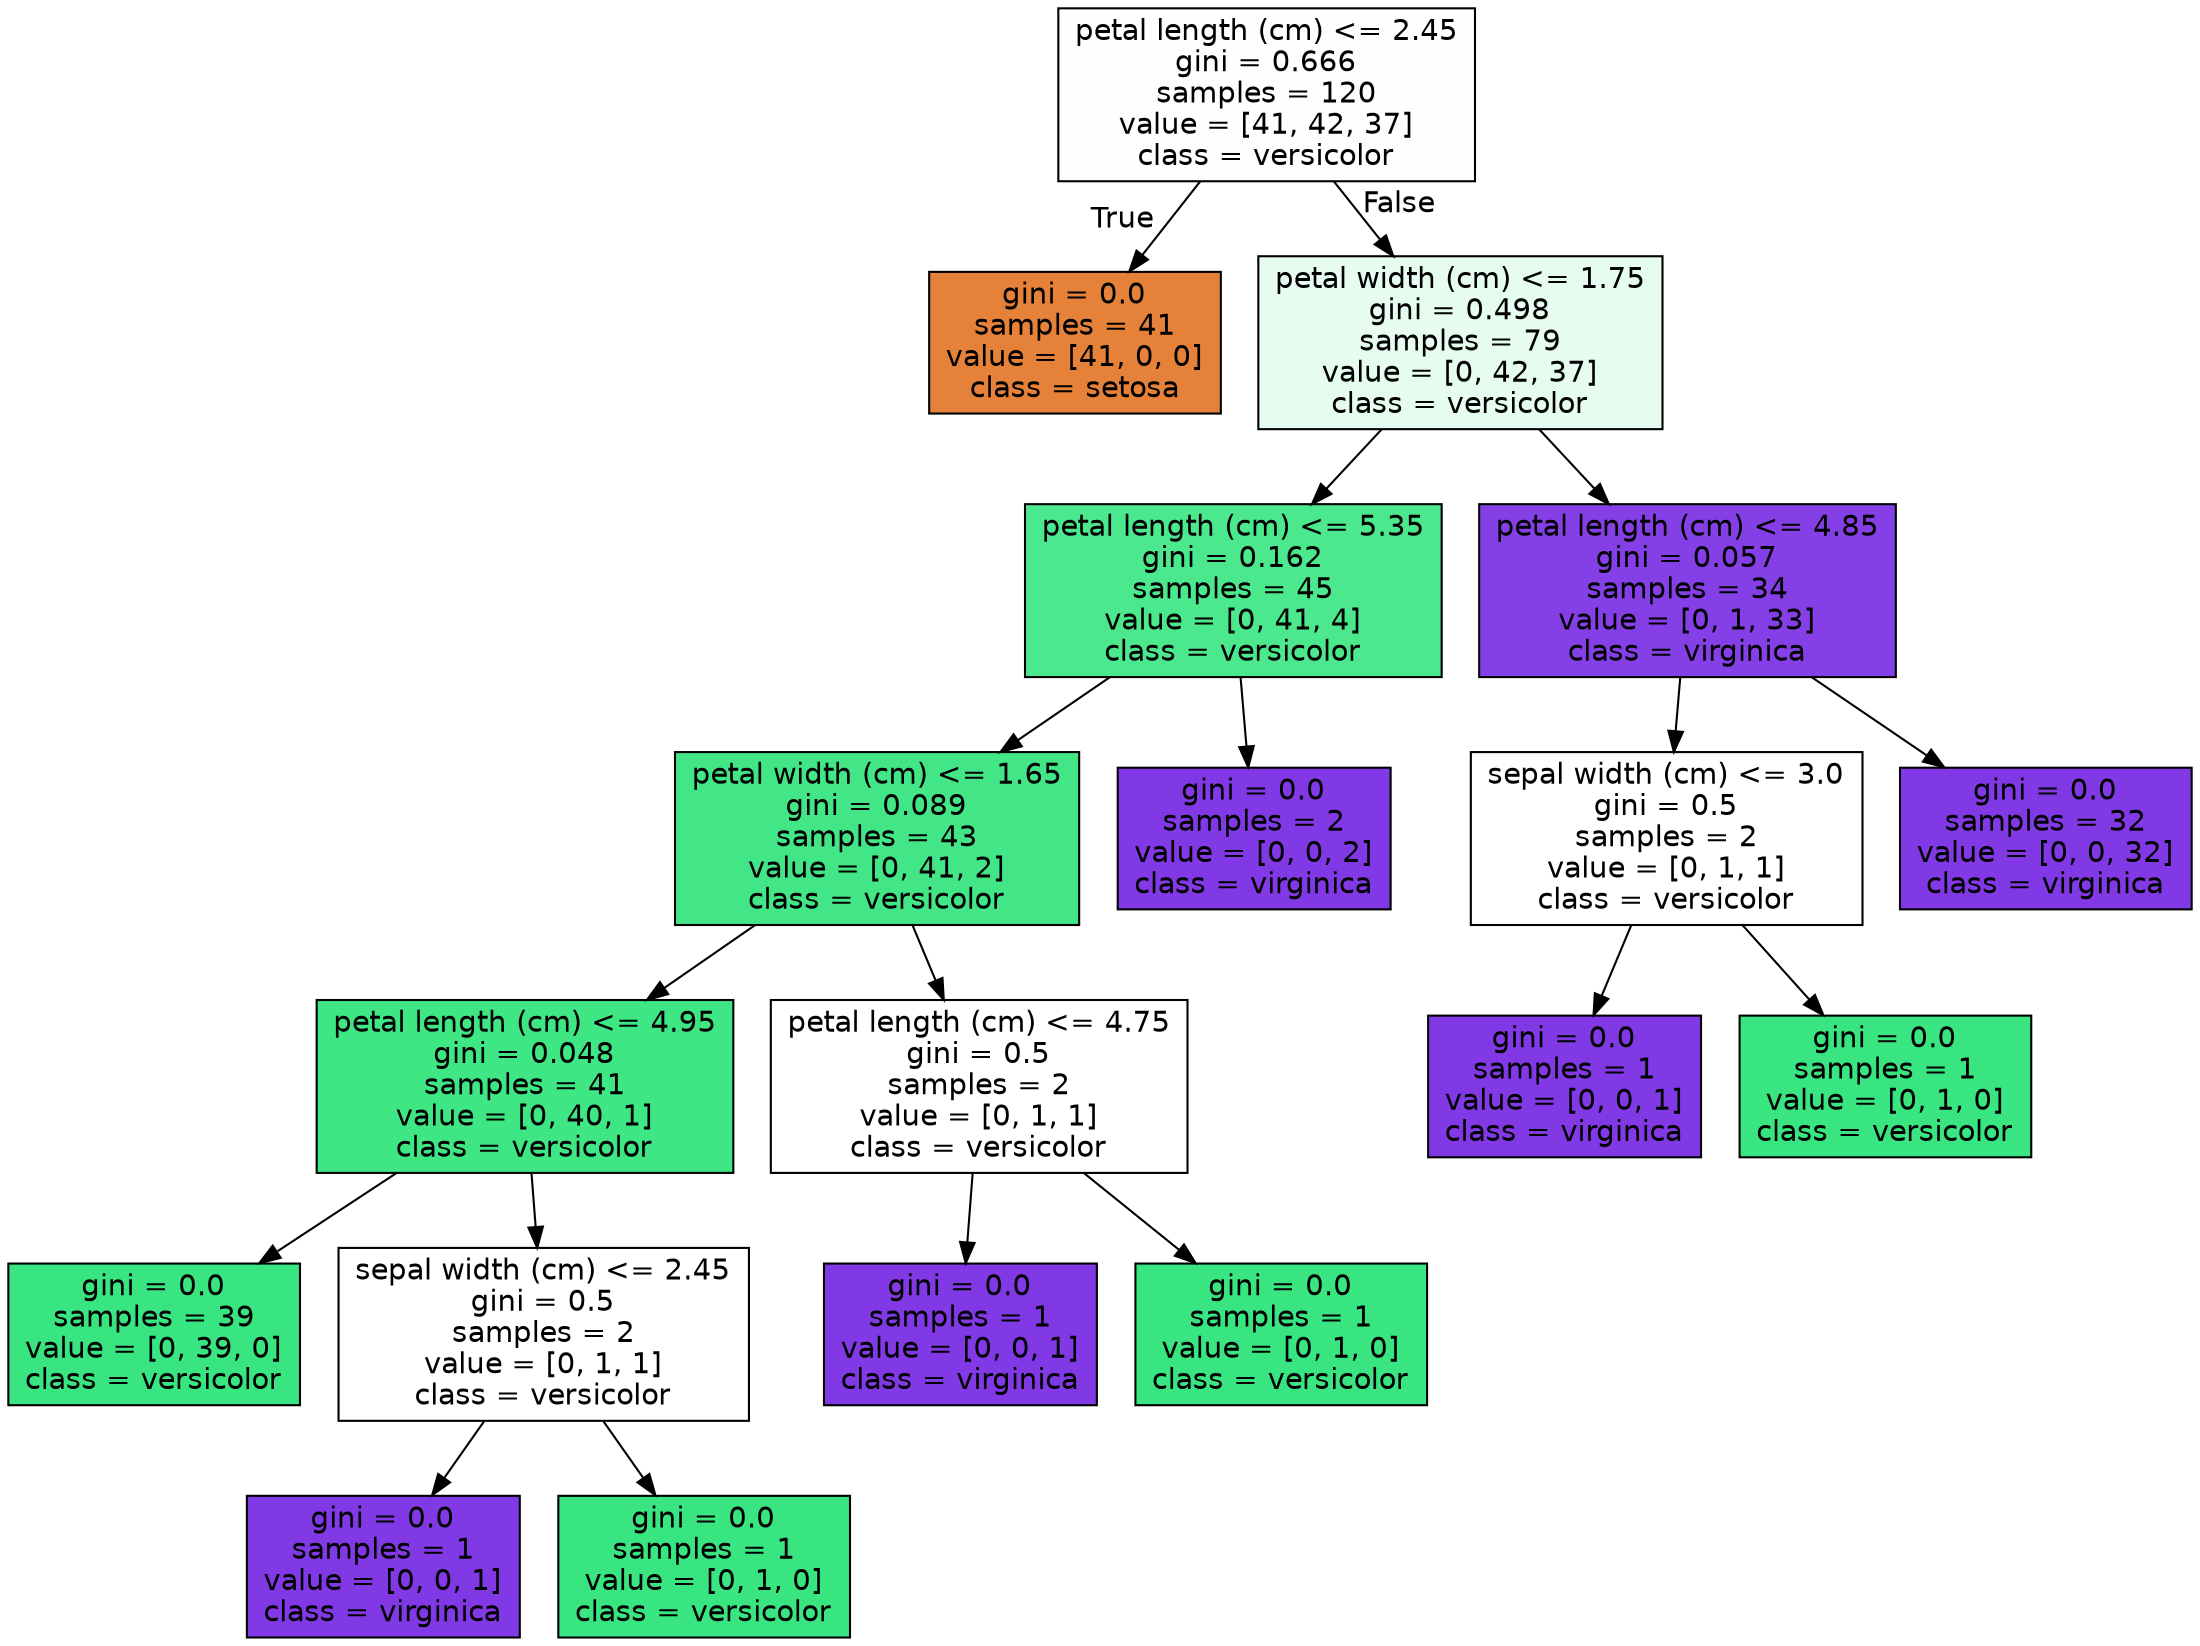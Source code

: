 digraph Tree {
node [shape=box, style="filled", color="black", fontname="helvetica"] ;
edge [fontname="helvetica"] ;
0 [label="petal length (cm) <= 2.45\ngini = 0.666\nsamples = 120\nvalue = [41, 42, 37]\nclass = versicolor", fillcolor="#fcfffd"] ;
1 [label="gini = 0.0\nsamples = 41\nvalue = [41, 0, 0]\nclass = setosa", fillcolor="#e58139"] ;
0 -> 1 [labeldistance=2.5, labelangle=45, headlabel="True"] ;
2 [label="petal width (cm) <= 1.75\ngini = 0.498\nsamples = 79\nvalue = [0, 42, 37]\nclass = versicolor", fillcolor="#e7fcf0"] ;
0 -> 2 [labeldistance=2.5, labelangle=-45, headlabel="False"] ;
3 [label="petal length (cm) <= 5.35\ngini = 0.162\nsamples = 45\nvalue = [0, 41, 4]\nclass = versicolor", fillcolor="#4ce88d"] ;
2 -> 3 ;
4 [label="petal width (cm) <= 1.65\ngini = 0.089\nsamples = 43\nvalue = [0, 41, 2]\nclass = versicolor", fillcolor="#43e687"] ;
3 -> 4 ;
5 [label="petal length (cm) <= 4.95\ngini = 0.048\nsamples = 41\nvalue = [0, 40, 1]\nclass = versicolor", fillcolor="#3ee684"] ;
4 -> 5 ;
6 [label="gini = 0.0\nsamples = 39\nvalue = [0, 39, 0]\nclass = versicolor", fillcolor="#39e581"] ;
5 -> 6 ;
7 [label="sepal width (cm) <= 2.45\ngini = 0.5\nsamples = 2\nvalue = [0, 1, 1]\nclass = versicolor", fillcolor="#ffffff"] ;
5 -> 7 ;
8 [label="gini = 0.0\nsamples = 1\nvalue = [0, 0, 1]\nclass = virginica", fillcolor="#8139e5"] ;
7 -> 8 ;
9 [label="gini = 0.0\nsamples = 1\nvalue = [0, 1, 0]\nclass = versicolor", fillcolor="#39e581"] ;
7 -> 9 ;
10 [label="petal length (cm) <= 4.75\ngini = 0.5\nsamples = 2\nvalue = [0, 1, 1]\nclass = versicolor", fillcolor="#ffffff"] ;
4 -> 10 ;
11 [label="gini = 0.0\nsamples = 1\nvalue = [0, 0, 1]\nclass = virginica", fillcolor="#8139e5"] ;
10 -> 11 ;
12 [label="gini = 0.0\nsamples = 1\nvalue = [0, 1, 0]\nclass = versicolor", fillcolor="#39e581"] ;
10 -> 12 ;
13 [label="gini = 0.0\nsamples = 2\nvalue = [0, 0, 2]\nclass = virginica", fillcolor="#8139e5"] ;
3 -> 13 ;
14 [label="petal length (cm) <= 4.85\ngini = 0.057\nsamples = 34\nvalue = [0, 1, 33]\nclass = virginica", fillcolor="#853fe6"] ;
2 -> 14 ;
15 [label="sepal width (cm) <= 3.0\ngini = 0.5\nsamples = 2\nvalue = [0, 1, 1]\nclass = versicolor", fillcolor="#ffffff"] ;
14 -> 15 ;
16 [label="gini = 0.0\nsamples = 1\nvalue = [0, 0, 1]\nclass = virginica", fillcolor="#8139e5"] ;
15 -> 16 ;
17 [label="gini = 0.0\nsamples = 1\nvalue = [0, 1, 0]\nclass = versicolor", fillcolor="#39e581"] ;
15 -> 17 ;
18 [label="gini = 0.0\nsamples = 32\nvalue = [0, 0, 32]\nclass = virginica", fillcolor="#8139e5"] ;
14 -> 18 ;
}